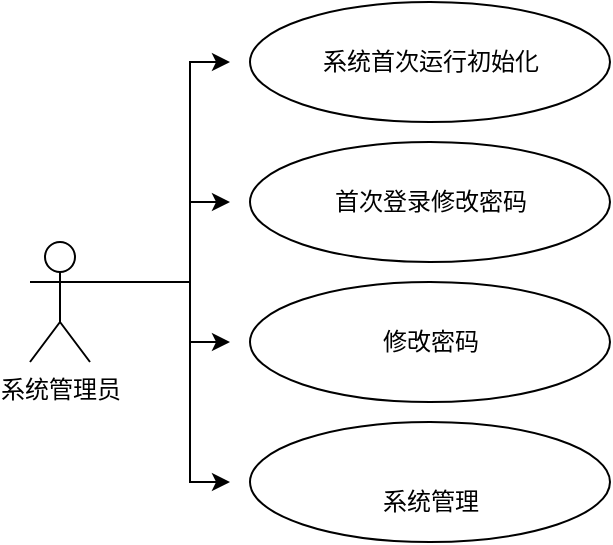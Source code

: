 <mxfile version="15.3.8" type="github" pages="3">
  <diagram id="hZPbQjz2teNgzwlmYUkK" name="sys_manager_00">
    <mxGraphModel dx="711" dy="381" grid="1" gridSize="10" guides="1" tooltips="1" connect="1" arrows="1" fold="1" page="1" pageScale="1" pageWidth="1920" pageHeight="1200" math="0" shadow="0">
      <root>
        <mxCell id="0" />
        <mxCell id="1" parent="0" />
        <mxCell id="6OKLoz5QRYWBKXCcHKRh-4" value="" style="edgeStyle=orthogonalEdgeStyle;rounded=0;orthogonalLoop=1;jettySize=auto;html=1;" edge="1" parent="1">
          <mxGeometry relative="1" as="geometry">
            <mxPoint x="480" y="180" as="sourcePoint" />
            <mxPoint x="540" y="70" as="targetPoint" />
            <Array as="points">
              <mxPoint x="520" y="180" />
              <mxPoint x="520" y="70" />
            </Array>
          </mxGeometry>
        </mxCell>
        <mxCell id="6OKLoz5QRYWBKXCcHKRh-17" value="" style="rounded=0;orthogonalLoop=1;jettySize=auto;html=1;edgeStyle=orthogonalEdgeStyle;elbow=vertical;" edge="1" parent="1">
          <mxGeometry relative="1" as="geometry">
            <mxPoint x="470" y="180" as="sourcePoint" />
            <mxPoint x="540" y="280" as="targetPoint" />
            <Array as="points">
              <mxPoint x="520" y="180" />
              <mxPoint x="520" y="280" />
              <mxPoint x="540" y="280" />
            </Array>
          </mxGeometry>
        </mxCell>
        <mxCell id="6OKLoz5QRYWBKXCcHKRh-18" value="" style="edgeStyle=orthogonalEdgeStyle;rounded=0;orthogonalLoop=1;jettySize=auto;html=1;exitX=1;exitY=0.333;exitDx=0;exitDy=0;exitPerimeter=0;" edge="1" parent="1" source="6OKLoz5QRYWBKXCcHKRh-1">
          <mxGeometry relative="1" as="geometry">
            <mxPoint x="540" y="140" as="targetPoint" />
            <Array as="points">
              <mxPoint x="520" y="180" />
              <mxPoint x="520" y="140" />
            </Array>
          </mxGeometry>
        </mxCell>
        <mxCell id="epeRU77rmkTxnslmgX97-5" value="" style="edgeStyle=orthogonalEdgeStyle;rounded=0;orthogonalLoop=1;jettySize=auto;html=1;" edge="1" parent="1">
          <mxGeometry relative="1" as="geometry">
            <mxPoint x="470" y="180" as="sourcePoint" />
            <mxPoint x="540" y="210" as="targetPoint" />
            <Array as="points">
              <mxPoint x="520" y="180" />
              <mxPoint x="520" y="210" />
            </Array>
          </mxGeometry>
        </mxCell>
        <mxCell id="6OKLoz5QRYWBKXCcHKRh-1" value="系统管理员" style="shape=umlActor;verticalLabelPosition=bottom;verticalAlign=top;html=1;" vertex="1" parent="1">
          <mxGeometry x="440" y="160" width="30" height="60" as="geometry" />
        </mxCell>
        <mxCell id="6OKLoz5QRYWBKXCcHKRh-3" value="" style="ellipse;whiteSpace=wrap;html=1;verticalAlign=top;" vertex="1" parent="1">
          <mxGeometry x="550" y="40" width="180" height="60" as="geometry" />
        </mxCell>
        <mxCell id="6OKLoz5QRYWBKXCcHKRh-7" value="系统首次运行初始化" style="text;html=1;align=center;verticalAlign=middle;resizable=0;points=[];autosize=1;strokeColor=none;fillColor=none;" vertex="1" parent="1">
          <mxGeometry x="580" y="60" width="120" height="20" as="geometry" />
        </mxCell>
        <mxCell id="6OKLoz5QRYWBKXCcHKRh-10" value="" style="ellipse;whiteSpace=wrap;html=1;verticalAlign=top;" vertex="1" parent="1">
          <mxGeometry x="550" y="110" width="180" height="60" as="geometry" />
        </mxCell>
        <mxCell id="6OKLoz5QRYWBKXCcHKRh-11" value="首次登录修改密码" style="text;html=1;align=center;verticalAlign=middle;resizable=0;points=[];autosize=1;strokeColor=none;fillColor=none;" vertex="1" parent="1">
          <mxGeometry x="585" y="130" width="110" height="20" as="geometry" />
        </mxCell>
        <mxCell id="6OKLoz5QRYWBKXCcHKRh-12" value="" style="ellipse;whiteSpace=wrap;html=1;verticalAlign=top;" vertex="1" parent="1">
          <mxGeometry x="550" y="250" width="180" height="60" as="geometry" />
        </mxCell>
        <mxCell id="6OKLoz5QRYWBKXCcHKRh-13" value="系统管理" style="text;html=1;align=center;verticalAlign=middle;resizable=0;points=[];autosize=1;strokeColor=none;fillColor=none;" vertex="1" parent="1">
          <mxGeometry x="610" y="280" width="60" height="20" as="geometry" />
        </mxCell>
        <mxCell id="epeRU77rmkTxnslmgX97-1" value="" style="ellipse;whiteSpace=wrap;html=1;verticalAlign=top;" vertex="1" parent="1">
          <mxGeometry x="550" y="180" width="180" height="60" as="geometry" />
        </mxCell>
        <mxCell id="epeRU77rmkTxnslmgX97-2" value="修改密码" style="text;html=1;align=center;verticalAlign=middle;resizable=0;points=[];autosize=1;strokeColor=none;fillColor=none;" vertex="1" parent="1">
          <mxGeometry x="610" y="200" width="60" height="20" as="geometry" />
        </mxCell>
      </root>
    </mxGraphModel>
  </diagram>
  <diagram id="WIw9e9frKtVNSH9nVA7h" name="sys_manager_10">
    <mxGraphModel dx="711" dy="381" grid="1" gridSize="10" guides="1" tooltips="1" connect="1" arrows="1" fold="1" page="1" pageScale="1" pageWidth="1920" pageHeight="1200" math="0" shadow="0">
      <root>
        <mxCell id="LGRGH655CSchLwy6N6ty-0" />
        <mxCell id="LGRGH655CSchLwy6N6ty-1" parent="LGRGH655CSchLwy6N6ty-0" />
        <mxCell id="LGRGH655CSchLwy6N6ty-4" value="" style="edgeStyle=orthogonalEdgeStyle;rounded=0;orthogonalLoop=1;jettySize=auto;html=1;" edge="1" parent="LGRGH655CSchLwy6N6ty-1" source="LGRGH655CSchLwy6N6ty-5">
          <mxGeometry relative="1" as="geometry">
            <mxPoint x="540" y="190" as="targetPoint" />
          </mxGeometry>
        </mxCell>
        <mxCell id="LGRGH655CSchLwy6N6ty-5" value="系统管理员" style="shape=umlActor;verticalLabelPosition=bottom;verticalAlign=top;html=1;" vertex="1" parent="LGRGH655CSchLwy6N6ty-1">
          <mxGeometry x="440" y="160" width="30" height="60" as="geometry" />
        </mxCell>
        <mxCell id="LGRGH655CSchLwy6N6ty-8" value="" style="edgeStyle=orthogonalEdgeStyle;rounded=0;orthogonalLoop=1;jettySize=auto;html=1;exitX=1;exitY=0.5;exitDx=0;exitDy=0;" edge="1" parent="LGRGH655CSchLwy6N6ty-1" source="LGRGH655CSchLwy6N6ty-10" target="LGRGH655CSchLwy6N6ty-14">
          <mxGeometry relative="1" as="geometry" />
        </mxCell>
        <mxCell id="LGRGH655CSchLwy6N6ty-9" value="" style="edgeStyle=orthogonalEdgeStyle;rounded=0;orthogonalLoop=1;jettySize=auto;html=1;" edge="1" parent="LGRGH655CSchLwy6N6ty-1" source="LGRGH655CSchLwy6N6ty-10" target="LGRGH655CSchLwy6N6ty-16">
          <mxGeometry relative="1" as="geometry" />
        </mxCell>
        <mxCell id="LGRGH655CSchLwy6N6ty-10" value="" style="ellipse;whiteSpace=wrap;html=1;verticalAlign=top;" vertex="1" parent="LGRGH655CSchLwy6N6ty-1">
          <mxGeometry x="550" y="160" width="180" height="60" as="geometry" />
        </mxCell>
        <mxCell id="LGRGH655CSchLwy6N6ty-11" value="修改密码" style="text;html=1;align=center;verticalAlign=middle;resizable=0;points=[];autosize=1;strokeColor=none;fillColor=none;" vertex="1" parent="LGRGH655CSchLwy6N6ty-1">
          <mxGeometry x="610" y="180" width="60" height="20" as="geometry" />
        </mxCell>
        <mxCell id="LGRGH655CSchLwy6N6ty-14" value="" style="ellipse;whiteSpace=wrap;html=1;verticalAlign=top;" vertex="1" parent="LGRGH655CSchLwy6N6ty-1">
          <mxGeometry x="800" y="120" width="180" height="60" as="geometry" />
        </mxCell>
        <mxCell id="LGRGH655CSchLwy6N6ty-15" value="登录系统后台" style="text;html=1;align=center;verticalAlign=middle;resizable=0;points=[];autosize=1;strokeColor=none;fillColor=none;" vertex="1" parent="LGRGH655CSchLwy6N6ty-1">
          <mxGeometry x="845" y="140" width="90" height="20" as="geometry" />
        </mxCell>
        <mxCell id="LGRGH655CSchLwy6N6ty-16" value="" style="ellipse;whiteSpace=wrap;html=1;verticalAlign=top;" vertex="1" parent="LGRGH655CSchLwy6N6ty-1">
          <mxGeometry x="800" y="190" width="180" height="60" as="geometry" />
        </mxCell>
        <mxCell id="LGRGH655CSchLwy6N6ty-17" value="首次修改密码" style="text;html=1;align=center;verticalAlign=middle;resizable=0;points=[];autosize=1;strokeColor=none;fillColor=none;" vertex="1" parent="LGRGH655CSchLwy6N6ty-1">
          <mxGeometry x="845" y="210" width="90" height="20" as="geometry" />
        </mxCell>
      </root>
    </mxGraphModel>
  </diagram>
  <diagram id="LtYkvaE_vi5jjCfZ22qR" name="sys_manager_11">
    <mxGraphModel dx="1422" dy="761" grid="1" gridSize="10" guides="1" tooltips="1" connect="1" arrows="1" fold="1" page="1" pageScale="1" pageWidth="1920" pageHeight="1200" math="0" shadow="0">
      <root>
        <mxCell id="qFUhUoFra0QCx2b-uVbG-0" />
        <mxCell id="qFUhUoFra0QCx2b-uVbG-1" parent="qFUhUoFra0QCx2b-uVbG-0" />
        <mxCell id="j0zdqZ4gvTMgkpvPAREg-0" value="" style="edgeStyle=orthogonalEdgeStyle;rounded=0;orthogonalLoop=1;jettySize=auto;html=1;" edge="1" parent="qFUhUoFra0QCx2b-uVbG-1" source="j0zdqZ4gvTMgkpvPAREg-3">
          <mxGeometry relative="1" as="geometry">
            <mxPoint x="540" y="110" as="targetPoint" />
            <Array as="points">
              <mxPoint x="520" y="190" />
              <mxPoint x="520" y="110" />
            </Array>
          </mxGeometry>
        </mxCell>
        <mxCell id="j0zdqZ4gvTMgkpvPAREg-1" value="" style="rounded=0;orthogonalLoop=1;jettySize=auto;html=1;edgeStyle=orthogonalEdgeStyle;elbow=vertical;" edge="1" parent="qFUhUoFra0QCx2b-uVbG-1">
          <mxGeometry relative="1" as="geometry">
            <mxPoint x="470" y="190" as="sourcePoint" />
            <mxPoint x="540" y="268" as="targetPoint" />
            <Array as="points">
              <mxPoint x="520" y="190" />
              <mxPoint x="520" y="268" />
            </Array>
          </mxGeometry>
        </mxCell>
        <mxCell id="j0zdqZ4gvTMgkpvPAREg-2" value="" style="edgeStyle=orthogonalEdgeStyle;rounded=0;orthogonalLoop=1;jettySize=auto;html=1;" edge="1" parent="qFUhUoFra0QCx2b-uVbG-1" source="j0zdqZ4gvTMgkpvPAREg-3">
          <mxGeometry relative="1" as="geometry">
            <mxPoint x="540" y="190" as="targetPoint" />
          </mxGeometry>
        </mxCell>
        <mxCell id="j0zdqZ4gvTMgkpvPAREg-3" value="系统管理员" style="shape=umlActor;verticalLabelPosition=bottom;verticalAlign=top;html=1;" vertex="1" parent="qFUhUoFra0QCx2b-uVbG-1">
          <mxGeometry x="440" y="160" width="30" height="60" as="geometry" />
        </mxCell>
        <mxCell id="j0zdqZ4gvTMgkpvPAREg-4" value="" style="ellipse;whiteSpace=wrap;html=1;verticalAlign=top;" vertex="1" parent="qFUhUoFra0QCx2b-uVbG-1">
          <mxGeometry x="550" y="80" width="180" height="60" as="geometry" />
        </mxCell>
        <mxCell id="j0zdqZ4gvTMgkpvPAREg-5" value="系统首次运行初始化" style="text;html=1;align=center;verticalAlign=middle;resizable=0;points=[];autosize=1;strokeColor=none;fillColor=none;" vertex="1" parent="qFUhUoFra0QCx2b-uVbG-1">
          <mxGeometry x="580" y="100" width="120" height="20" as="geometry" />
        </mxCell>
        <mxCell id="j0zdqZ4gvTMgkpvPAREg-6" value="" style="edgeStyle=orthogonalEdgeStyle;rounded=0;orthogonalLoop=1;jettySize=auto;html=1;exitX=1;exitY=0.5;exitDx=0;exitDy=0;" edge="1" parent="qFUhUoFra0QCx2b-uVbG-1" source="j0zdqZ4gvTMgkpvPAREg-8" target="j0zdqZ4gvTMgkpvPAREg-12">
          <mxGeometry relative="1" as="geometry" />
        </mxCell>
        <mxCell id="j0zdqZ4gvTMgkpvPAREg-7" value="" style="edgeStyle=orthogonalEdgeStyle;rounded=0;orthogonalLoop=1;jettySize=auto;html=1;" edge="1" parent="qFUhUoFra0QCx2b-uVbG-1" source="j0zdqZ4gvTMgkpvPAREg-8" target="j0zdqZ4gvTMgkpvPAREg-14">
          <mxGeometry relative="1" as="geometry" />
        </mxCell>
        <mxCell id="j0zdqZ4gvTMgkpvPAREg-8" value="" style="ellipse;whiteSpace=wrap;html=1;verticalAlign=top;" vertex="1" parent="qFUhUoFra0QCx2b-uVbG-1">
          <mxGeometry x="550" y="160" width="180" height="60" as="geometry" />
        </mxCell>
        <mxCell id="j0zdqZ4gvTMgkpvPAREg-9" value="首次登录修改密码" style="text;html=1;align=center;verticalAlign=middle;resizable=0;points=[];autosize=1;strokeColor=none;fillColor=none;" vertex="1" parent="qFUhUoFra0QCx2b-uVbG-1">
          <mxGeometry x="585" y="180" width="110" height="20" as="geometry" />
        </mxCell>
        <mxCell id="j0zdqZ4gvTMgkpvPAREg-10" value="" style="ellipse;whiteSpace=wrap;html=1;verticalAlign=top;" vertex="1" parent="qFUhUoFra0QCx2b-uVbG-1">
          <mxGeometry x="550" y="240" width="180" height="60" as="geometry" />
        </mxCell>
        <mxCell id="j0zdqZ4gvTMgkpvPAREg-11" value="系统管理" style="text;html=1;align=center;verticalAlign=middle;resizable=0;points=[];autosize=1;strokeColor=none;fillColor=none;" vertex="1" parent="qFUhUoFra0QCx2b-uVbG-1">
          <mxGeometry x="610" y="260" width="60" height="20" as="geometry" />
        </mxCell>
        <mxCell id="j0zdqZ4gvTMgkpvPAREg-12" value="" style="ellipse;whiteSpace=wrap;html=1;verticalAlign=top;" vertex="1" parent="qFUhUoFra0QCx2b-uVbG-1">
          <mxGeometry x="800" y="120" width="180" height="60" as="geometry" />
        </mxCell>
        <mxCell id="j0zdqZ4gvTMgkpvPAREg-13" value="登录系统后台" style="text;html=1;align=center;verticalAlign=middle;resizable=0;points=[];autosize=1;strokeColor=none;fillColor=none;" vertex="1" parent="qFUhUoFra0QCx2b-uVbG-1">
          <mxGeometry x="845" y="140" width="90" height="20" as="geometry" />
        </mxCell>
        <mxCell id="j0zdqZ4gvTMgkpvPAREg-14" value="" style="ellipse;whiteSpace=wrap;html=1;verticalAlign=top;" vertex="1" parent="qFUhUoFra0QCx2b-uVbG-1">
          <mxGeometry x="800" y="190" width="180" height="60" as="geometry" />
        </mxCell>
        <mxCell id="j0zdqZ4gvTMgkpvPAREg-15" value="首次修改密码" style="text;html=1;align=center;verticalAlign=middle;resizable=0;points=[];autosize=1;strokeColor=none;fillColor=none;" vertex="1" parent="qFUhUoFra0QCx2b-uVbG-1">
          <mxGeometry x="845" y="210" width="90" height="20" as="geometry" />
        </mxCell>
      </root>
    </mxGraphModel>
  </diagram>
</mxfile>
